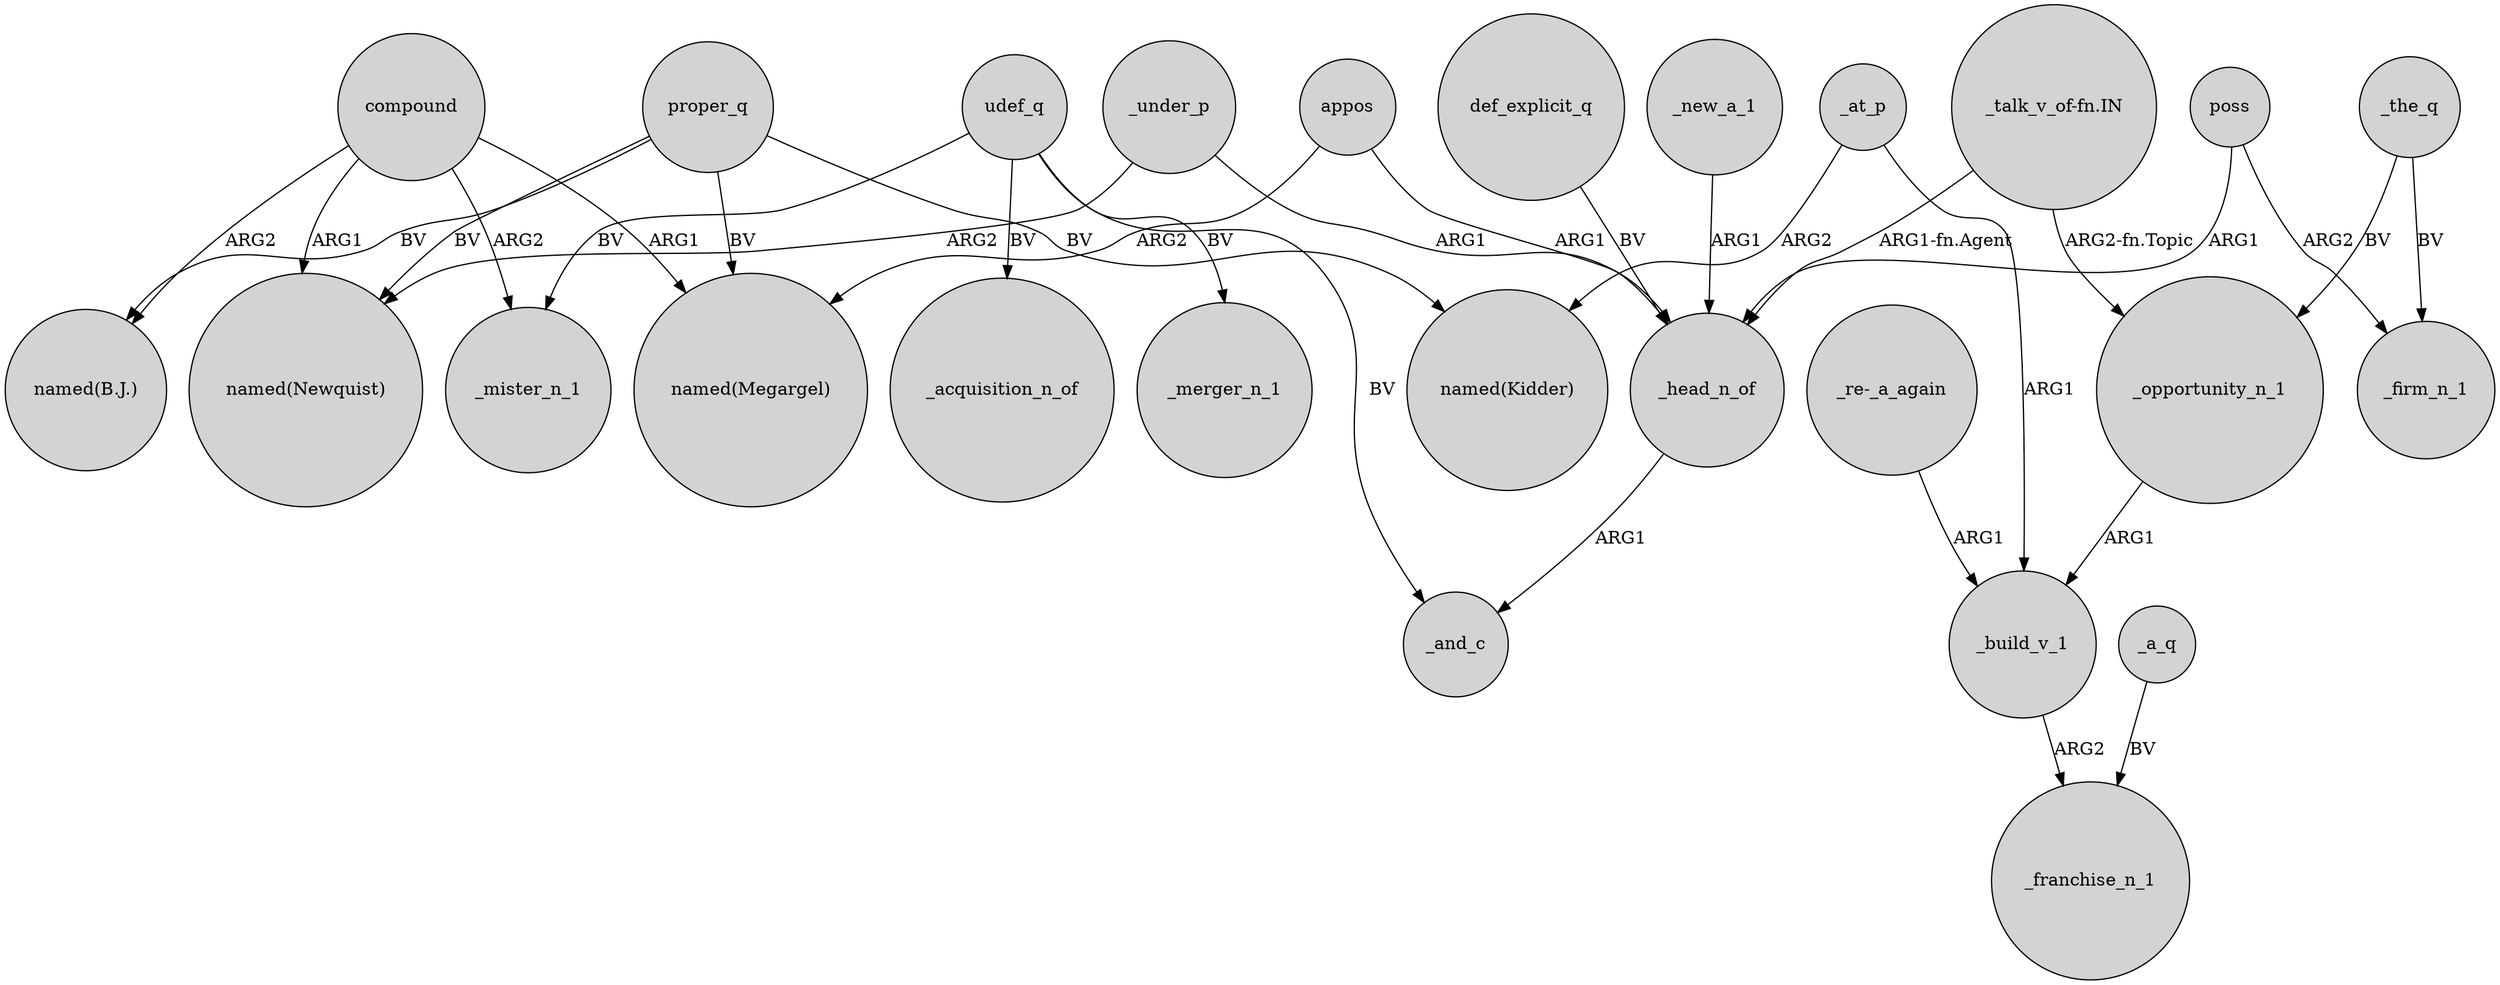 digraph {
	node [shape=circle style=filled]
	compound -> "named(B.J.)" [label=ARG2]
	compound -> "named(Megargel)" [label=ARG1]
	poss -> _head_n_of [label=ARG1]
	_a_q -> _franchise_n_1 [label=BV]
	compound -> "named(Newquist)" [label=ARG1]
	compound -> _mister_n_1 [label=ARG2]
	_opportunity_n_1 -> _build_v_1 [label=ARG1]
	appos -> _head_n_of [label=ARG1]
	_at_p -> "named(Kidder)" [label=ARG2]
	def_explicit_q -> _head_n_of [label=BV]
	udef_q -> _mister_n_1 [label=BV]
	_under_p -> _head_n_of [label=ARG1]
	_new_a_1 -> _head_n_of [label=ARG1]
	_at_p -> _build_v_1 [label=ARG1]
	proper_q -> "named(Newquist)" [label=BV]
	_head_n_of -> _and_c [label=ARG1]
	appos -> "named(Megargel)" [label=ARG2]
	udef_q -> _acquisition_n_of [label=BV]
	"_re-_a_again" -> _build_v_1 [label=ARG1]
	proper_q -> "named(Megargel)" [label=BV]
	_the_q -> _opportunity_n_1 [label=BV]
	_build_v_1 -> _franchise_n_1 [label=ARG2]
	proper_q -> "named(Kidder)" [label=BV]
	poss -> _firm_n_1 [label=ARG2]
	proper_q -> "named(B.J.)" [label=BV]
	_the_q -> _firm_n_1 [label=BV]
	"_talk_v_of-fn.IN" -> _head_n_of [label="ARG1-fn.Agent"]
	udef_q -> _and_c [label=BV]
	_under_p -> "named(Newquist)" [label=ARG2]
	udef_q -> _merger_n_1 [label=BV]
	"_talk_v_of-fn.IN" -> _opportunity_n_1 [label="ARG2-fn.Topic"]
}
